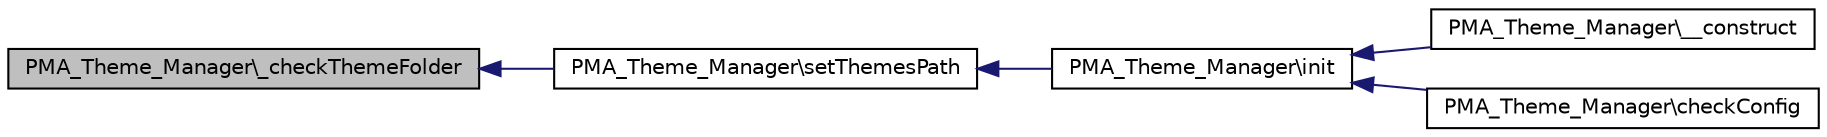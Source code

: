 digraph G
{
  edge [fontname="Helvetica",fontsize="10",labelfontname="Helvetica",labelfontsize="10"];
  node [fontname="Helvetica",fontsize="10",shape=record];
  rankdir="LR";
  Node1 [label="PMA_Theme_Manager\\_checkThemeFolder",height=0.2,width=0.4,color="black", fillcolor="grey75", style="filled" fontcolor="black"];
  Node1 -> Node2 [dir="back",color="midnightblue",fontsize="10",style="solid",fontname="Helvetica"];
  Node2 [label="PMA_Theme_Manager\\setThemesPath",height=0.2,width=0.4,color="black", fillcolor="white", style="filled",URL="$classPMA__Theme__Manager.html#ae32a7d22b02eea59e9d92a2a245f48d1",tooltip="sets path to folder containing the themes"];
  Node2 -> Node3 [dir="back",color="midnightblue",fontsize="10",style="solid",fontname="Helvetica"];
  Node3 [label="PMA_Theme_Manager\\init",height=0.2,width=0.4,color="black", fillcolor="white", style="filled",URL="$classPMA__Theme__Manager.html#a31eb9810fb0ad76e3530585be87b8352"];
  Node3 -> Node4 [dir="back",color="midnightblue",fontsize="10",style="solid",fontname="Helvetica"];
  Node4 [label="PMA_Theme_Manager\\__construct",height=0.2,width=0.4,color="black", fillcolor="white", style="filled",URL="$classPMA__Theme__Manager.html#a0c563739507c38130ccde1bc4dd10944"];
  Node3 -> Node5 [dir="back",color="midnightblue",fontsize="10",style="solid",fontname="Helvetica"];
  Node5 [label="PMA_Theme_Manager\\checkConfig",height=0.2,width=0.4,color="black", fillcolor="white", style="filled",URL="$classPMA__Theme__Manager.html#a77cb745189dd065e9acd58e25527d4f1"];
}
